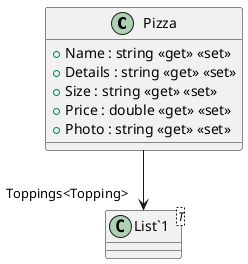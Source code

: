 @startuml
class Pizza {
    + Name : string <<get>> <<set>>
    + Details : string <<get>> <<set>>
    + Size : string <<get>> <<set>>
    + Price : double <<get>> <<set>>
    + Photo : string <<get>> <<set>>
}
class "List`1"<T> {
}
Pizza --> "Toppings<Topping>" "List`1"
@enduml
